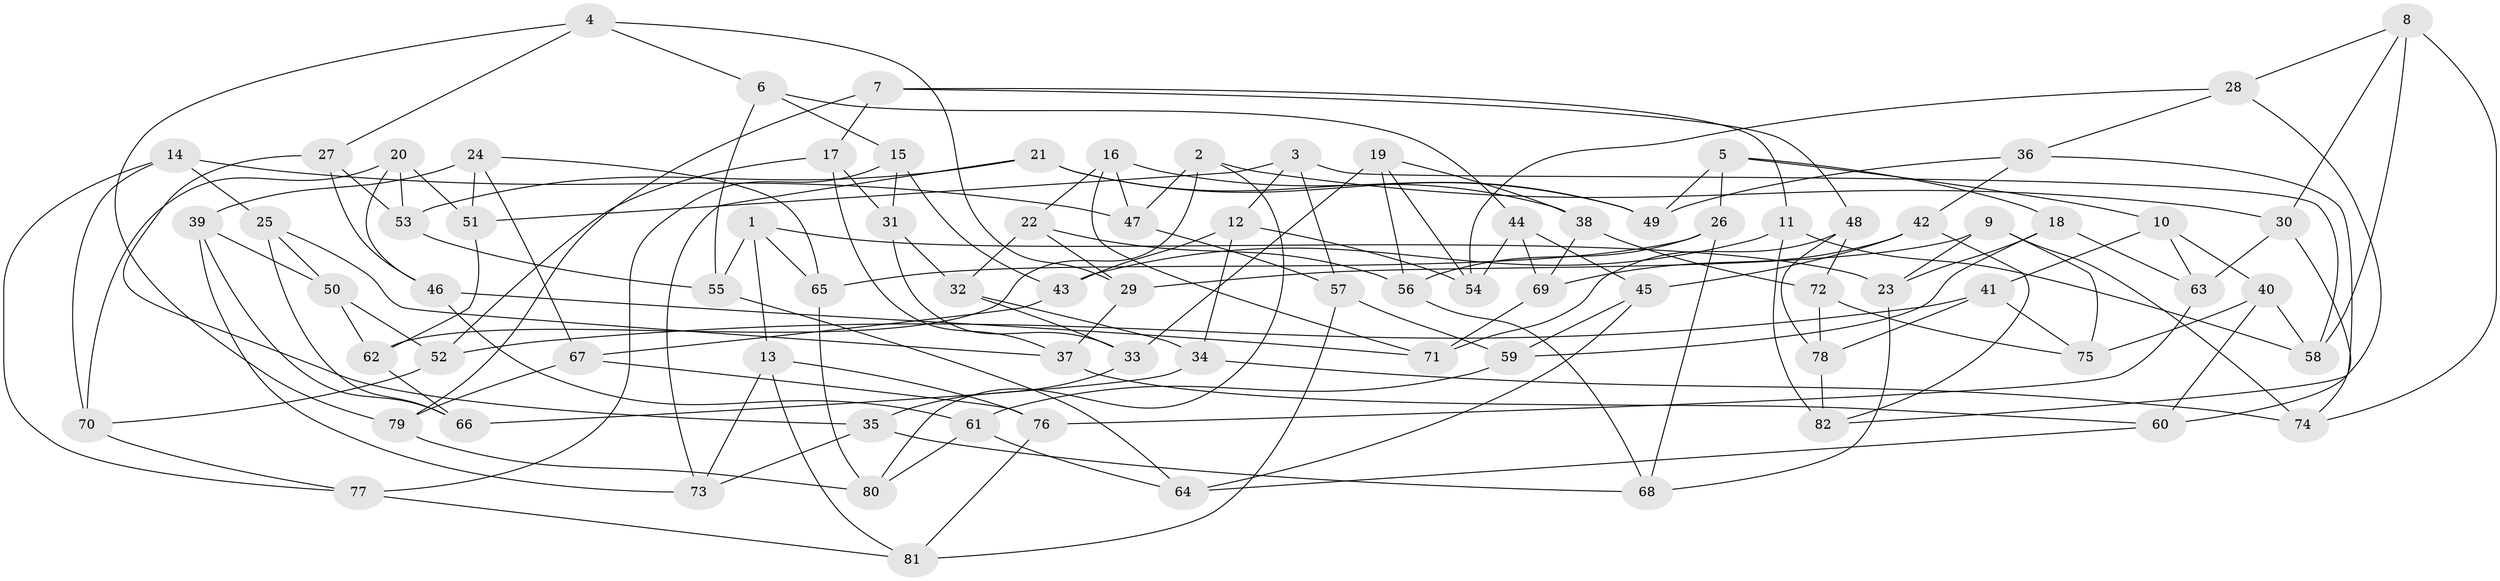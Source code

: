 // coarse degree distribution, {4: 0.8275862068965517, 8: 0.017241379310344827, 11: 0.017241379310344827, 9: 0.034482758620689655, 5: 0.034482758620689655, 10: 0.017241379310344827, 7: 0.017241379310344827, 3: 0.034482758620689655}
// Generated by graph-tools (version 1.1) at 2025/53/03/04/25 22:53:33]
// undirected, 82 vertices, 164 edges
graph export_dot {
  node [color=gray90,style=filled];
  1;
  2;
  3;
  4;
  5;
  6;
  7;
  8;
  9;
  10;
  11;
  12;
  13;
  14;
  15;
  16;
  17;
  18;
  19;
  20;
  21;
  22;
  23;
  24;
  25;
  26;
  27;
  28;
  29;
  30;
  31;
  32;
  33;
  34;
  35;
  36;
  37;
  38;
  39;
  40;
  41;
  42;
  43;
  44;
  45;
  46;
  47;
  48;
  49;
  50;
  51;
  52;
  53;
  54;
  55;
  56;
  57;
  58;
  59;
  60;
  61;
  62;
  63;
  64;
  65;
  66;
  67;
  68;
  69;
  70;
  71;
  72;
  73;
  74;
  75;
  76;
  77;
  78;
  79;
  80;
  81;
  82;
  1 -- 65;
  1 -- 13;
  1 -- 55;
  1 -- 23;
  2 -- 47;
  2 -- 80;
  2 -- 30;
  2 -- 62;
  3 -- 51;
  3 -- 12;
  3 -- 58;
  3 -- 57;
  4 -- 79;
  4 -- 29;
  4 -- 6;
  4 -- 27;
  5 -- 49;
  5 -- 26;
  5 -- 10;
  5 -- 18;
  6 -- 55;
  6 -- 15;
  6 -- 44;
  7 -- 11;
  7 -- 48;
  7 -- 79;
  7 -- 17;
  8 -- 28;
  8 -- 74;
  8 -- 58;
  8 -- 30;
  9 -- 29;
  9 -- 74;
  9 -- 75;
  9 -- 23;
  10 -- 41;
  10 -- 63;
  10 -- 40;
  11 -- 58;
  11 -- 43;
  11 -- 82;
  12 -- 34;
  12 -- 54;
  12 -- 43;
  13 -- 73;
  13 -- 76;
  13 -- 81;
  14 -- 47;
  14 -- 70;
  14 -- 25;
  14 -- 77;
  15 -- 31;
  15 -- 77;
  15 -- 43;
  16 -- 47;
  16 -- 49;
  16 -- 71;
  16 -- 22;
  17 -- 37;
  17 -- 52;
  17 -- 31;
  18 -- 23;
  18 -- 59;
  18 -- 63;
  19 -- 56;
  19 -- 38;
  19 -- 33;
  19 -- 54;
  20 -- 51;
  20 -- 53;
  20 -- 46;
  20 -- 70;
  21 -- 38;
  21 -- 53;
  21 -- 49;
  21 -- 73;
  22 -- 56;
  22 -- 29;
  22 -- 32;
  23 -- 68;
  24 -- 51;
  24 -- 65;
  24 -- 39;
  24 -- 67;
  25 -- 66;
  25 -- 50;
  25 -- 37;
  26 -- 68;
  26 -- 65;
  26 -- 56;
  27 -- 35;
  27 -- 53;
  27 -- 46;
  28 -- 82;
  28 -- 54;
  28 -- 36;
  29 -- 37;
  30 -- 74;
  30 -- 63;
  31 -- 33;
  31 -- 32;
  32 -- 33;
  32 -- 34;
  33 -- 35;
  34 -- 74;
  34 -- 66;
  35 -- 73;
  35 -- 68;
  36 -- 42;
  36 -- 60;
  36 -- 49;
  37 -- 60;
  38 -- 69;
  38 -- 72;
  39 -- 50;
  39 -- 73;
  39 -- 66;
  40 -- 60;
  40 -- 58;
  40 -- 75;
  41 -- 78;
  41 -- 75;
  41 -- 52;
  42 -- 82;
  42 -- 45;
  42 -- 69;
  43 -- 67;
  44 -- 45;
  44 -- 69;
  44 -- 54;
  45 -- 64;
  45 -- 59;
  46 -- 61;
  46 -- 71;
  47 -- 57;
  48 -- 71;
  48 -- 78;
  48 -- 72;
  50 -- 52;
  50 -- 62;
  51 -- 62;
  52 -- 70;
  53 -- 55;
  55 -- 64;
  56 -- 68;
  57 -- 81;
  57 -- 59;
  59 -- 61;
  60 -- 64;
  61 -- 64;
  61 -- 80;
  62 -- 66;
  63 -- 76;
  65 -- 80;
  67 -- 79;
  67 -- 76;
  69 -- 71;
  70 -- 77;
  72 -- 75;
  72 -- 78;
  76 -- 81;
  77 -- 81;
  78 -- 82;
  79 -- 80;
}
